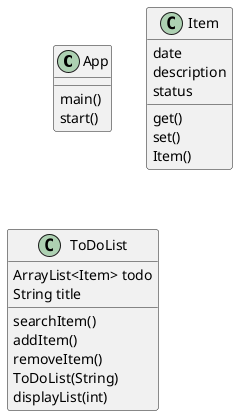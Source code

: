 @startuml
'https://plantuml.com/class-diagram

class App {
    main()
    start()
}

class Item {
    date
    description
    status

    get()
    set()
    Item()
}

class ToDoList {
    ArrayList<Item> todo
    String title

    searchItem()
    addItem()
    removeItem()
    ToDoList(String)
    displayList(int)
}

@enduml